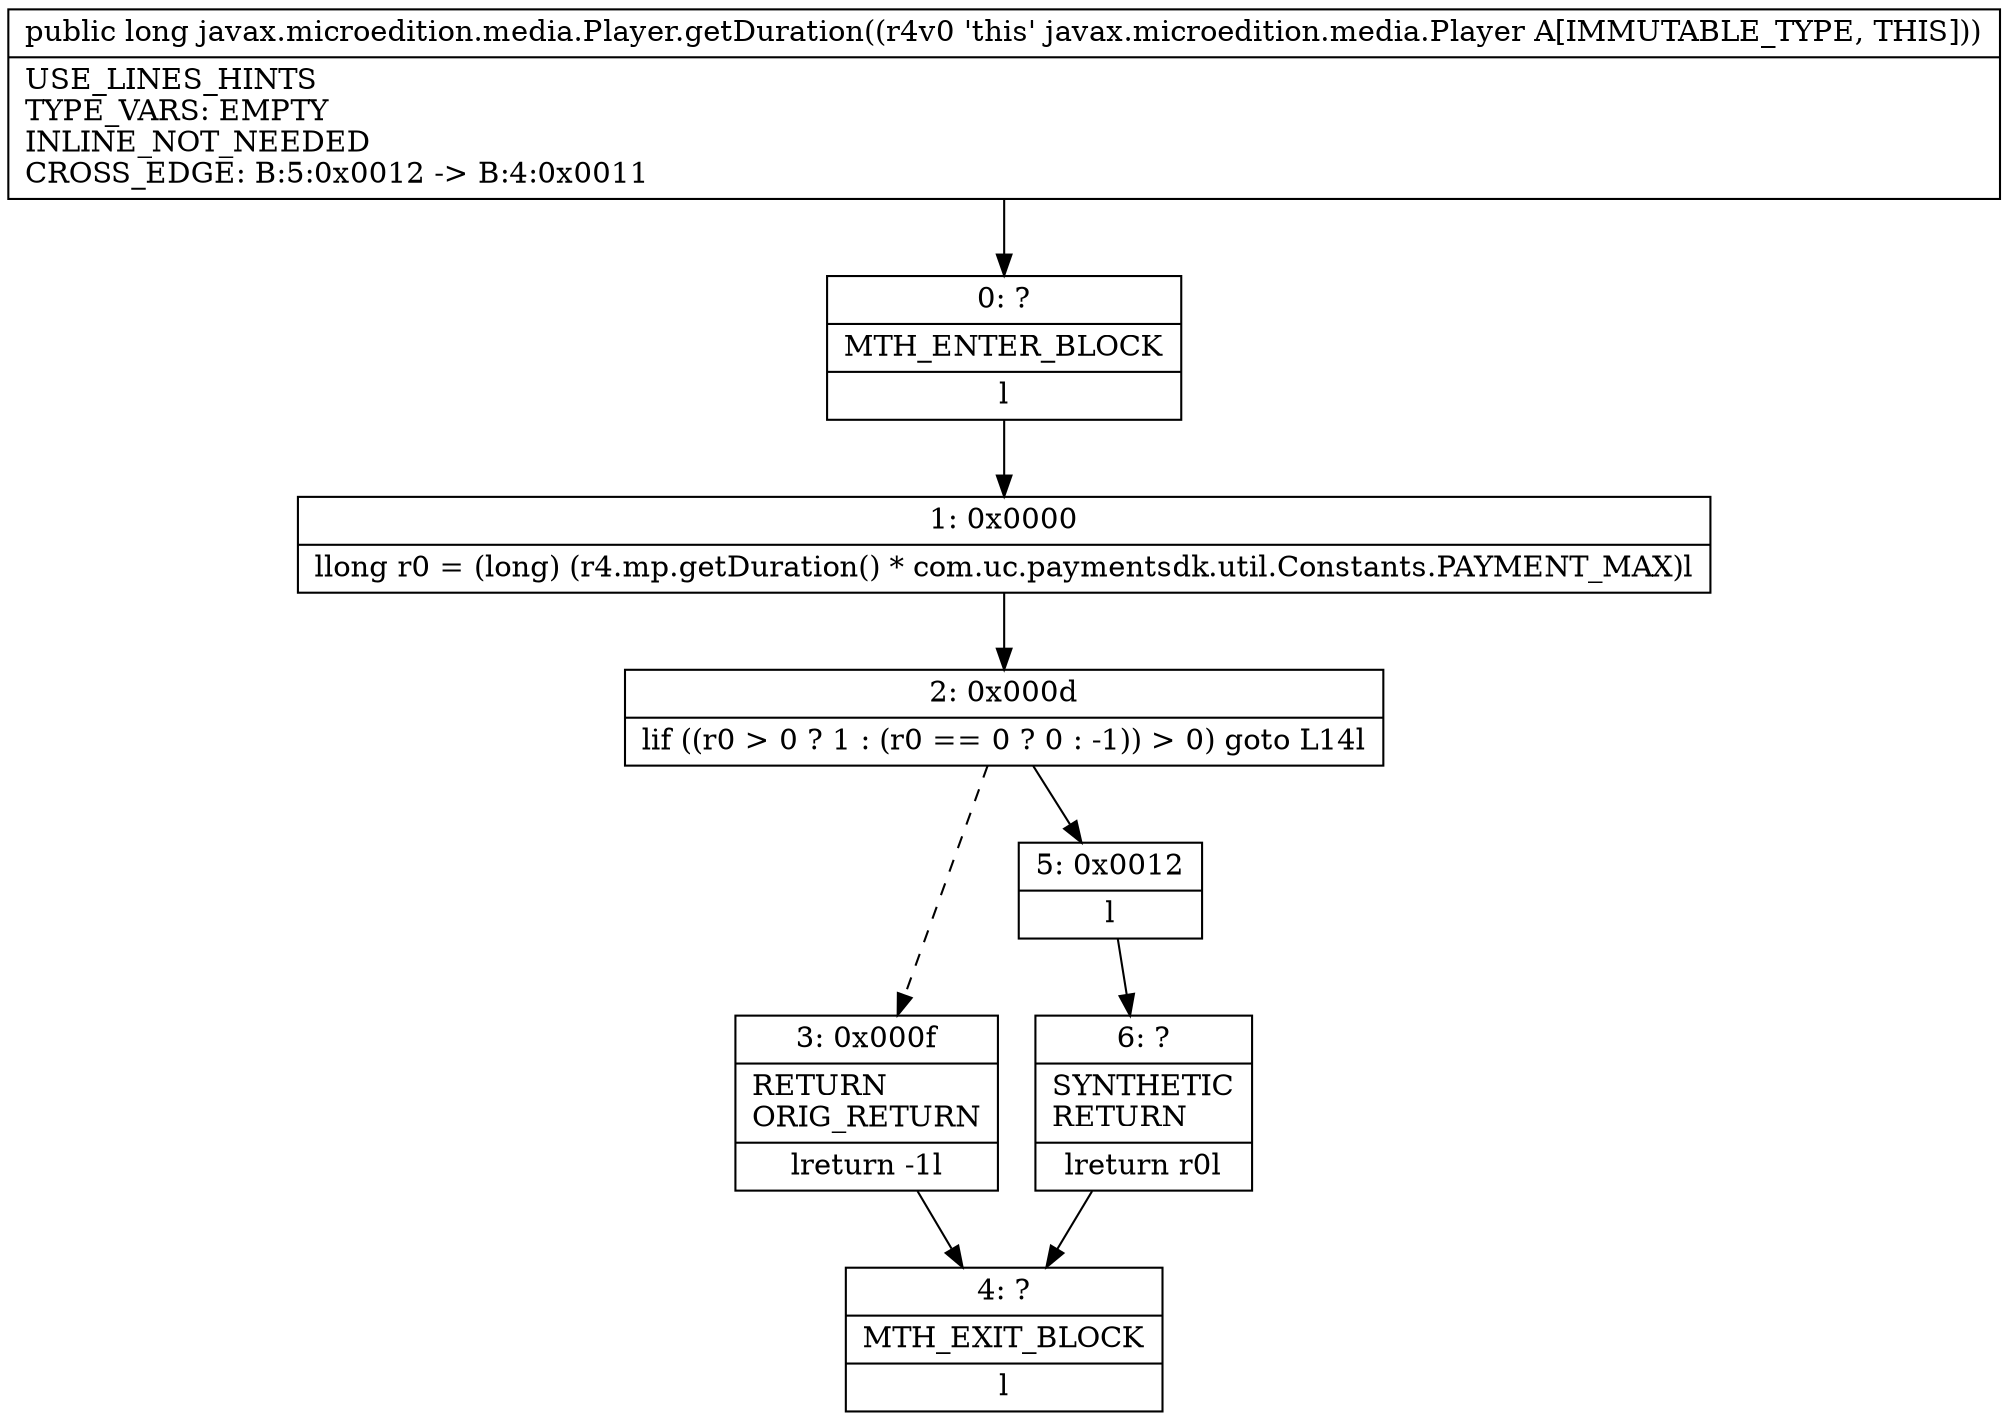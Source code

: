 digraph "CFG forjavax.microedition.media.Player.getDuration()J" {
Node_0 [shape=record,label="{0\:\ ?|MTH_ENTER_BLOCK\l|l}"];
Node_1 [shape=record,label="{1\:\ 0x0000|llong r0 = (long) (r4.mp.getDuration() * com.uc.paymentsdk.util.Constants.PAYMENT_MAX)l}"];
Node_2 [shape=record,label="{2\:\ 0x000d|lif ((r0 \> 0 ? 1 : (r0 == 0 ? 0 : \-1)) \> 0) goto L14l}"];
Node_3 [shape=record,label="{3\:\ 0x000f|RETURN\lORIG_RETURN\l|lreturn \-1l}"];
Node_4 [shape=record,label="{4\:\ ?|MTH_EXIT_BLOCK\l|l}"];
Node_5 [shape=record,label="{5\:\ 0x0012|l}"];
Node_6 [shape=record,label="{6\:\ ?|SYNTHETIC\lRETURN\l|lreturn r0l}"];
MethodNode[shape=record,label="{public long javax.microedition.media.Player.getDuration((r4v0 'this' javax.microedition.media.Player A[IMMUTABLE_TYPE, THIS]))  | USE_LINES_HINTS\lTYPE_VARS: EMPTY\lINLINE_NOT_NEEDED\lCROSS_EDGE: B:5:0x0012 \-\> B:4:0x0011\l}"];
MethodNode -> Node_0;
Node_0 -> Node_1;
Node_1 -> Node_2;
Node_2 -> Node_3[style=dashed];
Node_2 -> Node_5;
Node_3 -> Node_4;
Node_5 -> Node_6;
Node_6 -> Node_4;
}


